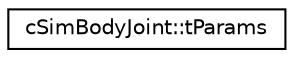 digraph "Graphical Class Hierarchy"
{
 // LATEX_PDF_SIZE
  edge [fontname="Helvetica",fontsize="10",labelfontname="Helvetica",labelfontsize="10"];
  node [fontname="Helvetica",fontsize="10",shape=record];
  rankdir="LR";
  Node0 [label="cSimBodyJoint::tParams",height=0.2,width=0.4,color="black", fillcolor="white", style="filled",URL="$structc_sim_body_joint_1_1t_params.html",tooltip=" "];
}
